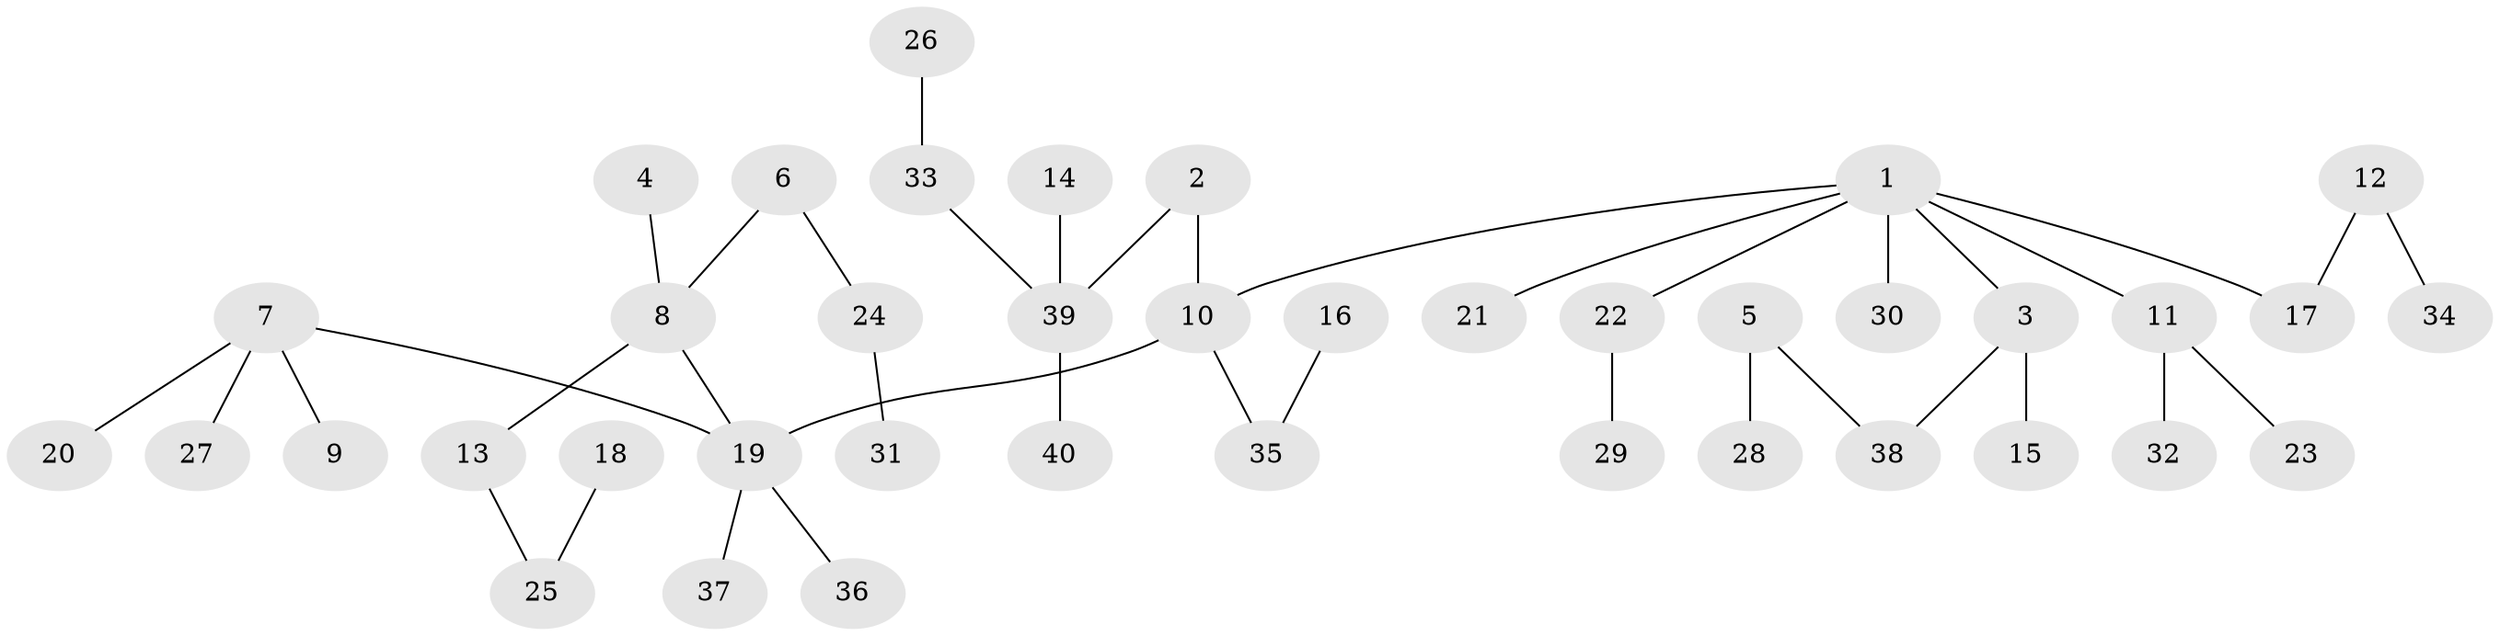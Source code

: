 // original degree distribution, {5: 0.03, 6: 0.03, 2: 0.32, 3: 0.15, 1: 0.44, 4: 0.03}
// Generated by graph-tools (version 1.1) at 2025/37/03/04/25 23:37:25]
// undirected, 40 vertices, 39 edges
graph export_dot {
  node [color=gray90,style=filled];
  1;
  2;
  3;
  4;
  5;
  6;
  7;
  8;
  9;
  10;
  11;
  12;
  13;
  14;
  15;
  16;
  17;
  18;
  19;
  20;
  21;
  22;
  23;
  24;
  25;
  26;
  27;
  28;
  29;
  30;
  31;
  32;
  33;
  34;
  35;
  36;
  37;
  38;
  39;
  40;
  1 -- 3 [weight=1.0];
  1 -- 10 [weight=1.0];
  1 -- 11 [weight=1.0];
  1 -- 17 [weight=1.0];
  1 -- 21 [weight=1.0];
  1 -- 22 [weight=1.0];
  1 -- 30 [weight=1.0];
  2 -- 10 [weight=1.0];
  2 -- 39 [weight=1.0];
  3 -- 15 [weight=1.0];
  3 -- 38 [weight=1.0];
  4 -- 8 [weight=1.0];
  5 -- 28 [weight=1.0];
  5 -- 38 [weight=1.0];
  6 -- 8 [weight=1.0];
  6 -- 24 [weight=1.0];
  7 -- 9 [weight=1.0];
  7 -- 19 [weight=1.0];
  7 -- 20 [weight=1.0];
  7 -- 27 [weight=1.0];
  8 -- 13 [weight=1.0];
  8 -- 19 [weight=1.0];
  10 -- 19 [weight=1.0];
  10 -- 35 [weight=1.0];
  11 -- 23 [weight=1.0];
  11 -- 32 [weight=1.0];
  12 -- 17 [weight=1.0];
  12 -- 34 [weight=1.0];
  13 -- 25 [weight=1.0];
  14 -- 39 [weight=1.0];
  16 -- 35 [weight=1.0];
  18 -- 25 [weight=1.0];
  19 -- 36 [weight=1.0];
  19 -- 37 [weight=1.0];
  22 -- 29 [weight=1.0];
  24 -- 31 [weight=1.0];
  26 -- 33 [weight=1.0];
  33 -- 39 [weight=1.0];
  39 -- 40 [weight=1.0];
}
